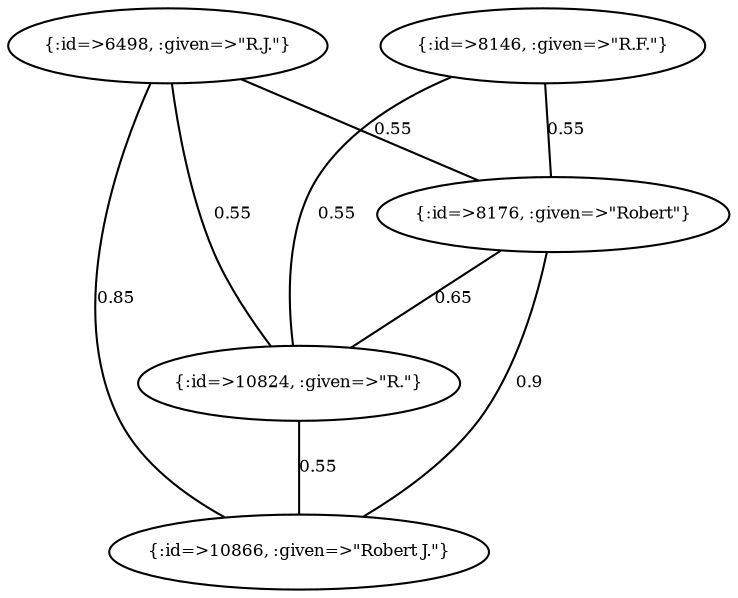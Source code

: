 graph Collector__WeightedGraph {
    "{:id=>6498, :given=>\"R.J.\"}" [
        fontsize = 8,
        label = "{:id=>6498, :given=>\"R.J.\"}"
    ]

    "{:id=>8146, :given=>\"R.F.\"}" [
        fontsize = 8,
        label = "{:id=>8146, :given=>\"R.F.\"}"
    ]

    "{:id=>8176, :given=>\"Robert\"}" [
        fontsize = 8,
        label = "{:id=>8176, :given=>\"Robert\"}"
    ]

    "{:id=>10824, :given=>\"R.\"}" [
        fontsize = 8,
        label = "{:id=>10824, :given=>\"R.\"}"
    ]

    "{:id=>10866, :given=>\"Robert J.\"}" [
        fontsize = 8,
        label = "{:id=>10866, :given=>\"Robert J.\"}"
    ]

    "{:id=>6498, :given=>\"R.J.\"}" -- "{:id=>8176, :given=>\"Robert\"}" [
        fontsize = 8,
        label = 0.55
    ]

    "{:id=>6498, :given=>\"R.J.\"}" -- "{:id=>10824, :given=>\"R.\"}" [
        fontsize = 8,
        label = 0.55
    ]

    "{:id=>6498, :given=>\"R.J.\"}" -- "{:id=>10866, :given=>\"Robert J.\"}" [
        fontsize = 8,
        label = 0.85
    ]

    "{:id=>8146, :given=>\"R.F.\"}" -- "{:id=>8176, :given=>\"Robert\"}" [
        fontsize = 8,
        label = 0.55
    ]

    "{:id=>8146, :given=>\"R.F.\"}" -- "{:id=>10824, :given=>\"R.\"}" [
        fontsize = 8,
        label = 0.55
    ]

    "{:id=>8176, :given=>\"Robert\"}" -- "{:id=>10824, :given=>\"R.\"}" [
        fontsize = 8,
        label = 0.65
    ]

    "{:id=>8176, :given=>\"Robert\"}" -- "{:id=>10866, :given=>\"Robert J.\"}" [
        fontsize = 8,
        label = 0.9
    ]

    "{:id=>10824, :given=>\"R.\"}" -- "{:id=>10866, :given=>\"Robert J.\"}" [
        fontsize = 8,
        label = 0.55
    ]
}
